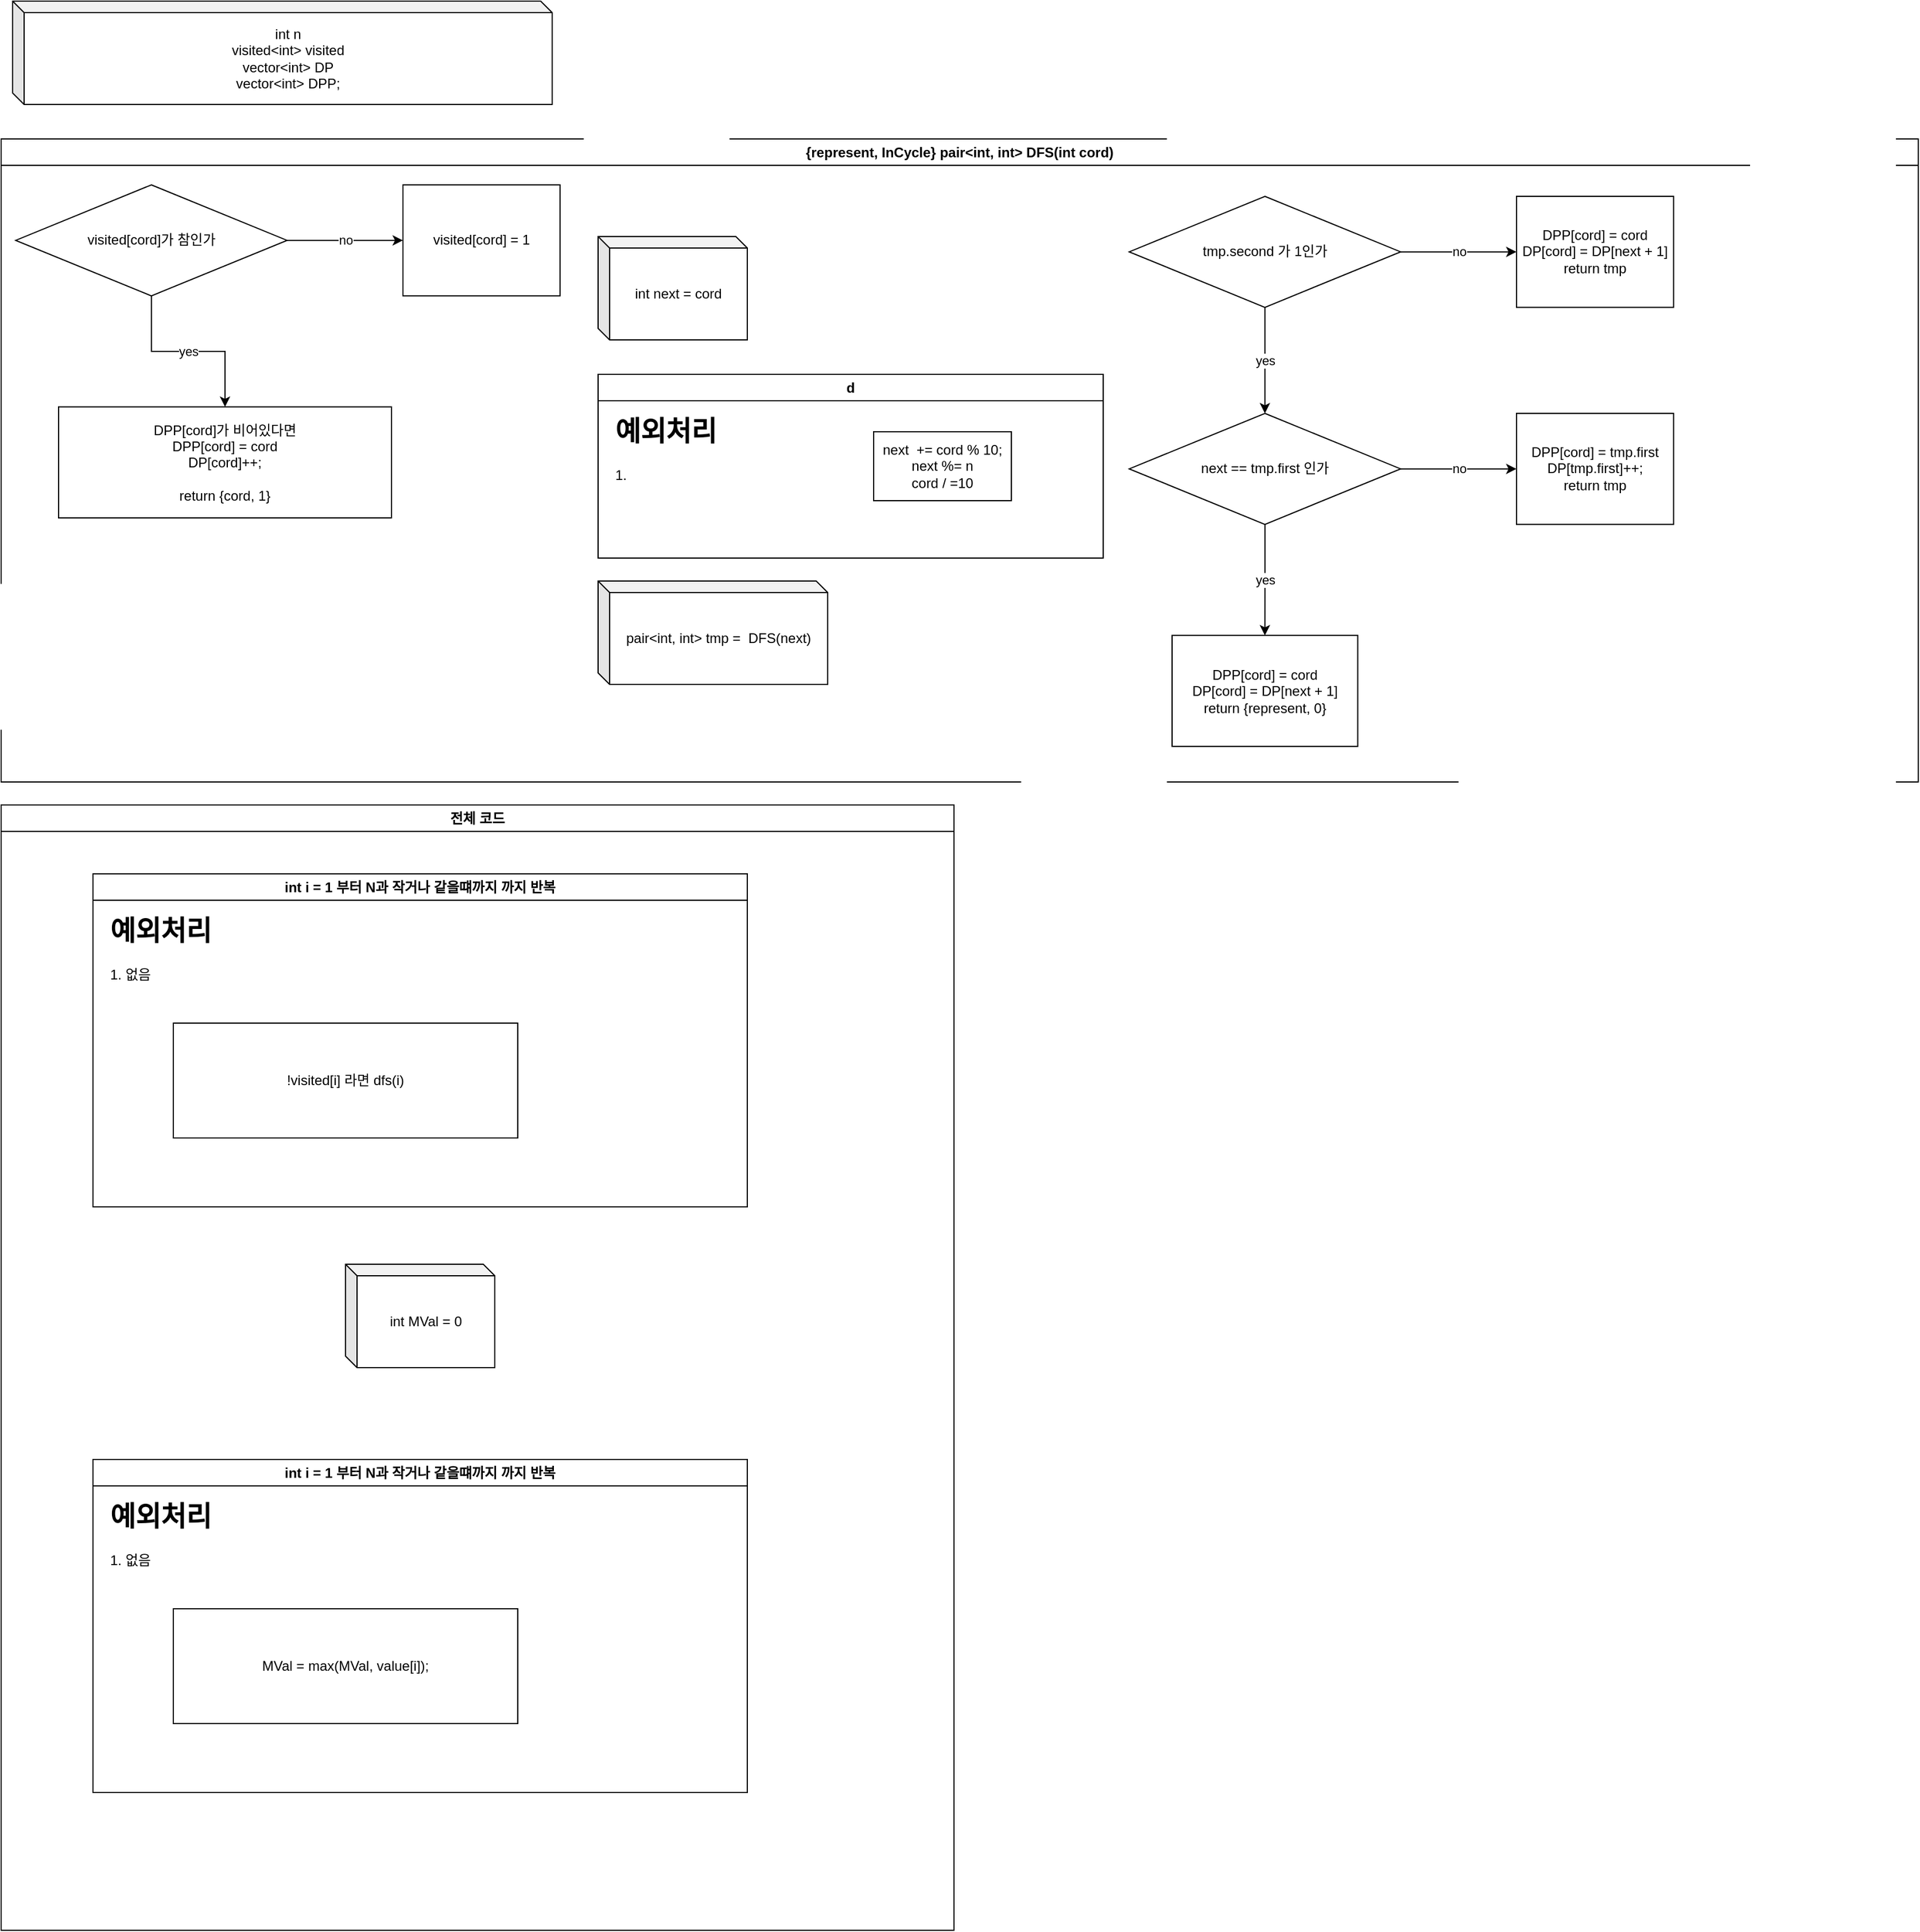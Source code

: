 <mxfile version="22.1.16" type="device">
  <diagram name="페이지-1" id="tncaHmoUS6JbMgSsXYBd">
    <mxGraphModel dx="4743" dy="2551" grid="1" gridSize="10" guides="1" tooltips="1" connect="1" arrows="1" fold="1" page="1" pageScale="1" pageWidth="827" pageHeight="1169" math="0" shadow="0">
      <root>
        <mxCell id="0" />
        <mxCell id="1" parent="0" />
        <mxCell id="Gfv1eJ5I3AJOFQ-aX_Xo-1" value="{represent, InCycle} pair&amp;lt;int, int&amp;gt; DFS(int cord)" style="swimlane;whiteSpace=wrap;html=1;" vertex="1" parent="1">
          <mxGeometry x="70" y="200" width="1670" height="560" as="geometry" />
        </mxCell>
        <mxCell id="Gfv1eJ5I3AJOFQ-aX_Xo-30" value="" style="group" vertex="1" connectable="0" parent="Gfv1eJ5I3AJOFQ-aX_Xo-1">
          <mxGeometry x="50" y="40" width="436.85" height="290" as="geometry" />
        </mxCell>
        <mxCell id="Gfv1eJ5I3AJOFQ-aX_Xo-31" value="visited[cord]가 참인가" style="rhombus;whiteSpace=wrap;html=1;" vertex="1" parent="Gfv1eJ5I3AJOFQ-aX_Xo-30">
          <mxGeometry x="-37.322" width="236.373" height="96.667" as="geometry" />
        </mxCell>
        <mxCell id="Gfv1eJ5I3AJOFQ-aX_Xo-32" value="DPP[cord]가 비어있다면&lt;br&gt;DPP[cord] = cord&lt;br&gt;DP[cord]++;&lt;br&gt;&lt;br&gt;return {cord, 1}" style="whiteSpace=wrap;html=1;rounded=0;" vertex="1" parent="Gfv1eJ5I3AJOFQ-aX_Xo-30">
          <mxGeometry y="193.33" width="290" height="96.67" as="geometry" />
        </mxCell>
        <mxCell id="Gfv1eJ5I3AJOFQ-aX_Xo-33" value="yes" style="edgeStyle=orthogonalEdgeStyle;rounded=0;orthogonalLoop=1;jettySize=auto;html=1;" edge="1" parent="Gfv1eJ5I3AJOFQ-aX_Xo-30" source="Gfv1eJ5I3AJOFQ-aX_Xo-31" target="Gfv1eJ5I3AJOFQ-aX_Xo-32">
          <mxGeometry relative="1" as="geometry" />
        </mxCell>
        <mxCell id="Gfv1eJ5I3AJOFQ-aX_Xo-34" value="visited[cord] = 1" style="whiteSpace=wrap;html=1;rounded=0;" vertex="1" parent="Gfv1eJ5I3AJOFQ-aX_Xo-30">
          <mxGeometry x="300.003" width="136.847" height="96.667" as="geometry" />
        </mxCell>
        <mxCell id="Gfv1eJ5I3AJOFQ-aX_Xo-35" value="no" style="edgeStyle=orthogonalEdgeStyle;rounded=0;orthogonalLoop=1;jettySize=auto;html=1;" edge="1" parent="Gfv1eJ5I3AJOFQ-aX_Xo-30" source="Gfv1eJ5I3AJOFQ-aX_Xo-31" target="Gfv1eJ5I3AJOFQ-aX_Xo-34">
          <mxGeometry relative="1" as="geometry" />
        </mxCell>
        <mxCell id="Gfv1eJ5I3AJOFQ-aX_Xo-6" value="int next = cord" style="shape=cube;whiteSpace=wrap;html=1;boundedLbl=1;backgroundOutline=1;darkOpacity=0.05;darkOpacity2=0.1;size=10;" vertex="1" parent="Gfv1eJ5I3AJOFQ-aX_Xo-1">
          <mxGeometry x="520" y="85" width="130" height="90" as="geometry" />
        </mxCell>
        <mxCell id="Gfv1eJ5I3AJOFQ-aX_Xo-49" value="" style="group" vertex="1" connectable="0" parent="Gfv1eJ5I3AJOFQ-aX_Xo-1">
          <mxGeometry x="1020" y="50" width="436.85" height="479" as="geometry" />
        </mxCell>
        <mxCell id="Gfv1eJ5I3AJOFQ-aX_Xo-50" value="tmp.second 가 1인가" style="rhombus;whiteSpace=wrap;html=1;" vertex="1" parent="Gfv1eJ5I3AJOFQ-aX_Xo-49">
          <mxGeometry x="-37.322" width="236.373" height="96.667" as="geometry" />
        </mxCell>
        <mxCell id="Gfv1eJ5I3AJOFQ-aX_Xo-52" value="yes" style="edgeStyle=orthogonalEdgeStyle;rounded=0;orthogonalLoop=1;jettySize=auto;html=1;" edge="1" parent="Gfv1eJ5I3AJOFQ-aX_Xo-49" source="Gfv1eJ5I3AJOFQ-aX_Xo-50" target="Gfv1eJ5I3AJOFQ-aX_Xo-57">
          <mxGeometry relative="1" as="geometry">
            <mxPoint x="80.81" y="193.333" as="targetPoint" />
          </mxGeometry>
        </mxCell>
        <mxCell id="Gfv1eJ5I3AJOFQ-aX_Xo-53" value="DPP[cord] = cord&lt;br&gt;DP[cord] = DP[next + 1]&lt;br&gt;return tmp" style="whiteSpace=wrap;html=1;rounded=0;" vertex="1" parent="Gfv1eJ5I3AJOFQ-aX_Xo-49">
          <mxGeometry x="300.003" width="136.847" height="96.667" as="geometry" />
        </mxCell>
        <mxCell id="Gfv1eJ5I3AJOFQ-aX_Xo-54" value="no" style="edgeStyle=orthogonalEdgeStyle;rounded=0;orthogonalLoop=1;jettySize=auto;html=1;" edge="1" parent="Gfv1eJ5I3AJOFQ-aX_Xo-49" source="Gfv1eJ5I3AJOFQ-aX_Xo-50" target="Gfv1eJ5I3AJOFQ-aX_Xo-53">
          <mxGeometry relative="1" as="geometry" />
        </mxCell>
        <mxCell id="Gfv1eJ5I3AJOFQ-aX_Xo-56" value="" style="group" vertex="1" connectable="0" parent="Gfv1eJ5I3AJOFQ-aX_Xo-49">
          <mxGeometry y="189" width="436.85" height="290" as="geometry" />
        </mxCell>
        <mxCell id="Gfv1eJ5I3AJOFQ-aX_Xo-57" value="next == tmp.first 인가" style="rhombus;whiteSpace=wrap;html=1;" vertex="1" parent="Gfv1eJ5I3AJOFQ-aX_Xo-56">
          <mxGeometry x="-37.322" width="236.373" height="96.667" as="geometry" />
        </mxCell>
        <mxCell id="Gfv1eJ5I3AJOFQ-aX_Xo-58" value="DPP[cord] = cord&lt;br&gt;DP[cord] = DP[next + 1]&lt;br&gt;return {represent, 0}" style="whiteSpace=wrap;html=1;rounded=0;" vertex="1" parent="Gfv1eJ5I3AJOFQ-aX_Xo-56">
          <mxGeometry y="193.333" width="161.729" height="96.667" as="geometry" />
        </mxCell>
        <mxCell id="Gfv1eJ5I3AJOFQ-aX_Xo-59" value="yes" style="edgeStyle=orthogonalEdgeStyle;rounded=0;orthogonalLoop=1;jettySize=auto;html=1;" edge="1" parent="Gfv1eJ5I3AJOFQ-aX_Xo-56" source="Gfv1eJ5I3AJOFQ-aX_Xo-57" target="Gfv1eJ5I3AJOFQ-aX_Xo-58">
          <mxGeometry relative="1" as="geometry" />
        </mxCell>
        <mxCell id="Gfv1eJ5I3AJOFQ-aX_Xo-60" value="DPP[cord] = tmp.first&lt;br&gt;DP[tmp.first]++;&lt;br&gt;return tmp" style="whiteSpace=wrap;html=1;rounded=0;" vertex="1" parent="Gfv1eJ5I3AJOFQ-aX_Xo-56">
          <mxGeometry x="300.003" width="136.847" height="96.667" as="geometry" />
        </mxCell>
        <mxCell id="Gfv1eJ5I3AJOFQ-aX_Xo-61" value="no" style="edgeStyle=orthogonalEdgeStyle;rounded=0;orthogonalLoop=1;jettySize=auto;html=1;" edge="1" parent="Gfv1eJ5I3AJOFQ-aX_Xo-56" source="Gfv1eJ5I3AJOFQ-aX_Xo-57" target="Gfv1eJ5I3AJOFQ-aX_Xo-60">
          <mxGeometry relative="1" as="geometry" />
        </mxCell>
        <mxCell id="Gfv1eJ5I3AJOFQ-aX_Xo-46" value="d" style="swimlane;whiteSpace=wrap;html=1;" vertex="1" parent="Gfv1eJ5I3AJOFQ-aX_Xo-1">
          <mxGeometry x="520" y="205" width="440" height="160" as="geometry" />
        </mxCell>
        <mxCell id="Gfv1eJ5I3AJOFQ-aX_Xo-47" value="&lt;h1&gt;예외처리&lt;/h1&gt;&lt;p&gt;1.&lt;/p&gt;" style="text;html=1;strokeColor=none;fillColor=none;spacing=5;spacingTop=-20;whiteSpace=wrap;overflow=hidden;rounded=0;" vertex="1" parent="Gfv1eJ5I3AJOFQ-aX_Xo-46">
          <mxGeometry x="10" y="30" width="200" height="70" as="geometry" />
        </mxCell>
        <mxCell id="Gfv1eJ5I3AJOFQ-aX_Xo-48" value="next&amp;nbsp; += cord % 10;&lt;br&gt;next %= n&lt;br&gt;cord / =10" style="rounded=0;whiteSpace=wrap;html=1;" vertex="1" parent="Gfv1eJ5I3AJOFQ-aX_Xo-46">
          <mxGeometry x="240" y="50" width="120" height="60" as="geometry" />
        </mxCell>
        <mxCell id="Gfv1eJ5I3AJOFQ-aX_Xo-45" value="pair&amp;lt;int, int&amp;gt; tmp =&amp;nbsp; DFS(next)" style="shape=cube;whiteSpace=wrap;html=1;boundedLbl=1;backgroundOutline=1;darkOpacity=0.05;darkOpacity2=0.1;size=10;" vertex="1" parent="Gfv1eJ5I3AJOFQ-aX_Xo-1">
          <mxGeometry x="520" y="385" width="200" height="90" as="geometry" />
        </mxCell>
        <mxCell id="Gfv1eJ5I3AJOFQ-aX_Xo-2" value="전체 코드" style="swimlane;whiteSpace=wrap;html=1;" vertex="1" parent="1">
          <mxGeometry x="70" y="780" width="830" height="980" as="geometry" />
        </mxCell>
        <mxCell id="Gfv1eJ5I3AJOFQ-aX_Xo-27" value="int i = 1 부터 N과 작거나 같을떄까지 까지 반복" style="swimlane;whiteSpace=wrap;html=1;" vertex="1" parent="Gfv1eJ5I3AJOFQ-aX_Xo-2">
          <mxGeometry x="80" y="60" width="570" height="290" as="geometry" />
        </mxCell>
        <mxCell id="Gfv1eJ5I3AJOFQ-aX_Xo-28" value="&lt;h1&gt;예외처리&lt;/h1&gt;&lt;p&gt;1. 없음&lt;/p&gt;" style="text;html=1;strokeColor=none;fillColor=none;spacing=5;spacingTop=-20;whiteSpace=wrap;overflow=hidden;rounded=0;" vertex="1" parent="Gfv1eJ5I3AJOFQ-aX_Xo-27">
          <mxGeometry x="10" y="30" width="386" height="120" as="geometry" />
        </mxCell>
        <mxCell id="Gfv1eJ5I3AJOFQ-aX_Xo-29" value="!visited[i] 라면 dfs(i)" style="rounded=0;whiteSpace=wrap;html=1;" vertex="1" parent="Gfv1eJ5I3AJOFQ-aX_Xo-27">
          <mxGeometry x="70" y="130" width="300" height="100" as="geometry" />
        </mxCell>
        <mxCell id="Gfv1eJ5I3AJOFQ-aX_Xo-40" value="int i = 1 부터 N과 작거나 같을떄까지 까지 반복" style="swimlane;whiteSpace=wrap;html=1;" vertex="1" parent="Gfv1eJ5I3AJOFQ-aX_Xo-2">
          <mxGeometry x="80" y="570" width="570" height="290" as="geometry" />
        </mxCell>
        <mxCell id="Gfv1eJ5I3AJOFQ-aX_Xo-41" value="&lt;h1&gt;예외처리&lt;/h1&gt;&lt;p&gt;1. 없음&lt;/p&gt;" style="text;html=1;strokeColor=none;fillColor=none;spacing=5;spacingTop=-20;whiteSpace=wrap;overflow=hidden;rounded=0;" vertex="1" parent="Gfv1eJ5I3AJOFQ-aX_Xo-40">
          <mxGeometry x="10" y="30" width="386" height="120" as="geometry" />
        </mxCell>
        <mxCell id="Gfv1eJ5I3AJOFQ-aX_Xo-42" value="MVal = max(MVal, value[i]);" style="rounded=0;whiteSpace=wrap;html=1;" vertex="1" parent="Gfv1eJ5I3AJOFQ-aX_Xo-40">
          <mxGeometry x="70" y="130" width="300" height="100" as="geometry" />
        </mxCell>
        <mxCell id="Gfv1eJ5I3AJOFQ-aX_Xo-43" value="int MVal = 0" style="shape=cube;whiteSpace=wrap;html=1;boundedLbl=1;backgroundOutline=1;darkOpacity=0.05;darkOpacity2=0.1;size=10;" vertex="1" parent="Gfv1eJ5I3AJOFQ-aX_Xo-2">
          <mxGeometry x="300" y="400" width="130" height="90" as="geometry" />
        </mxCell>
        <mxCell id="Gfv1eJ5I3AJOFQ-aX_Xo-4" value="int n&lt;br&gt;visited&amp;lt;int&amp;gt; visited&lt;br&gt;vector&amp;lt;int&amp;gt; DP&lt;br&gt;vector&amp;lt;int&amp;gt; DPP;" style="shape=cube;whiteSpace=wrap;html=1;boundedLbl=1;backgroundOutline=1;darkOpacity=0.05;darkOpacity2=0.1;size=10;" vertex="1" parent="1">
          <mxGeometry x="80" y="80" width="470" height="90" as="geometry" />
        </mxCell>
      </root>
    </mxGraphModel>
  </diagram>
</mxfile>
